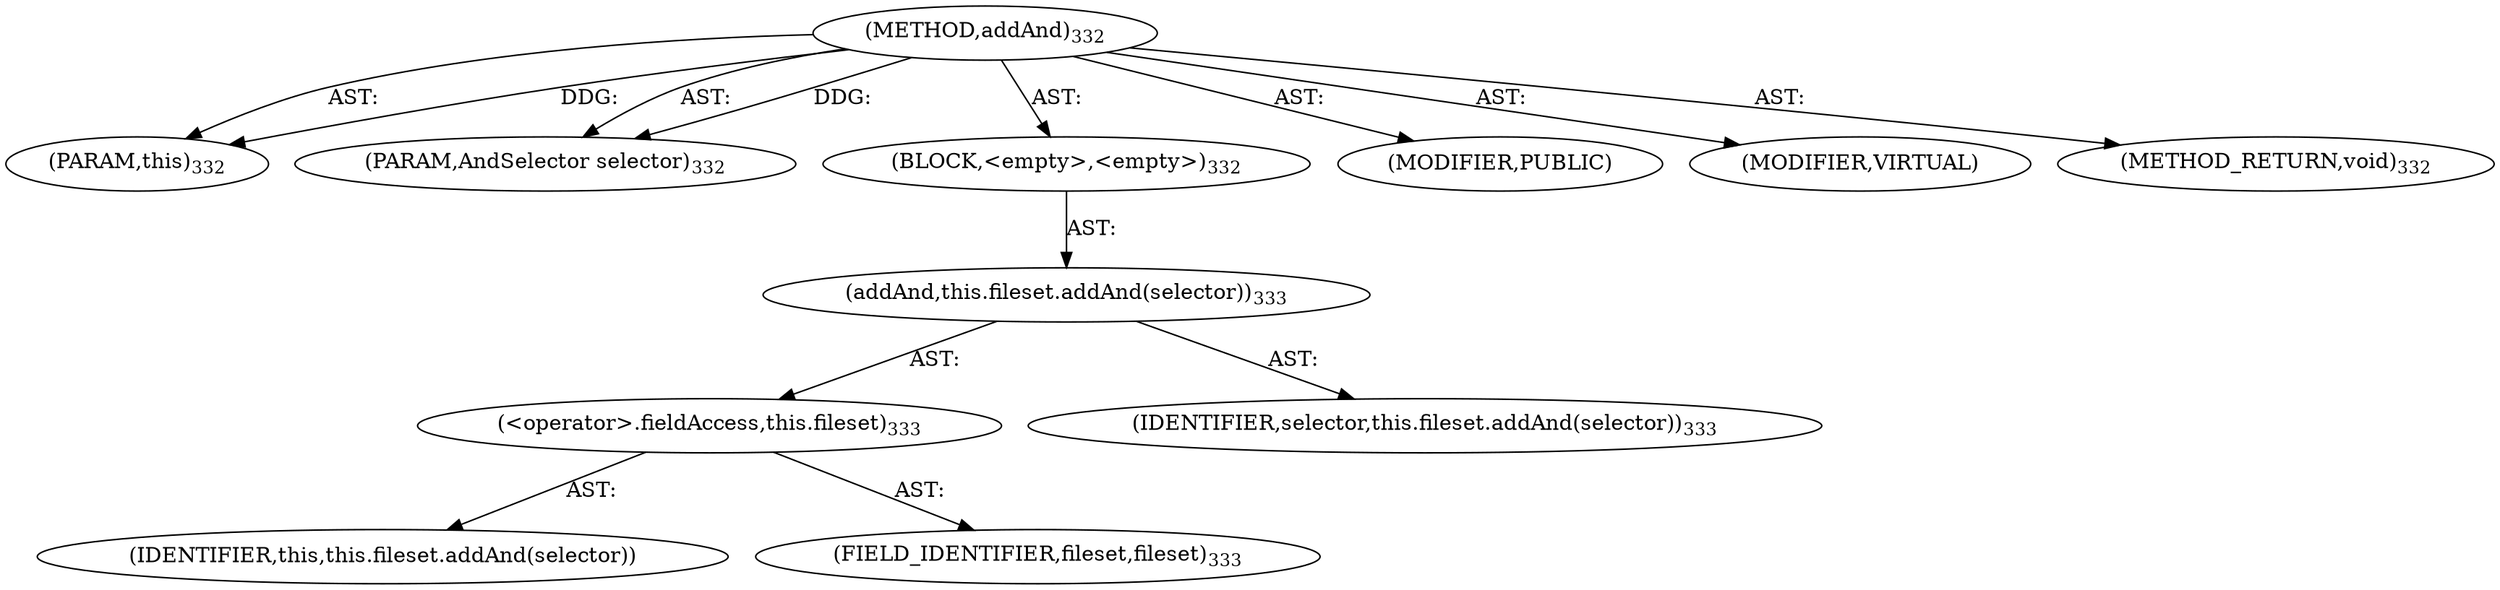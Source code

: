 digraph "addAnd" {  
"111669149718" [label = <(METHOD,addAnd)<SUB>332</SUB>> ]
"115964117028" [label = <(PARAM,this)<SUB>332</SUB>> ]
"115964117029" [label = <(PARAM,AndSelector selector)<SUB>332</SUB>> ]
"25769803804" [label = <(BLOCK,&lt;empty&gt;,&lt;empty&gt;)<SUB>332</SUB>> ]
"30064771155" [label = <(addAnd,this.fileset.addAnd(selector))<SUB>333</SUB>> ]
"30064771156" [label = <(&lt;operator&gt;.fieldAccess,this.fileset)<SUB>333</SUB>> ]
"68719476797" [label = <(IDENTIFIER,this,this.fileset.addAnd(selector))> ]
"55834574871" [label = <(FIELD_IDENTIFIER,fileset,fileset)<SUB>333</SUB>> ]
"68719476798" [label = <(IDENTIFIER,selector,this.fileset.addAnd(selector))<SUB>333</SUB>> ]
"133143986221" [label = <(MODIFIER,PUBLIC)> ]
"133143986222" [label = <(MODIFIER,VIRTUAL)> ]
"128849018902" [label = <(METHOD_RETURN,void)<SUB>332</SUB>> ]
  "111669149718" -> "115964117028"  [ label = "AST: "] 
  "111669149718" -> "115964117029"  [ label = "AST: "] 
  "111669149718" -> "25769803804"  [ label = "AST: "] 
  "111669149718" -> "133143986221"  [ label = "AST: "] 
  "111669149718" -> "133143986222"  [ label = "AST: "] 
  "111669149718" -> "128849018902"  [ label = "AST: "] 
  "25769803804" -> "30064771155"  [ label = "AST: "] 
  "30064771155" -> "30064771156"  [ label = "AST: "] 
  "30064771155" -> "68719476798"  [ label = "AST: "] 
  "30064771156" -> "68719476797"  [ label = "AST: "] 
  "30064771156" -> "55834574871"  [ label = "AST: "] 
  "111669149718" -> "115964117028"  [ label = "DDG: "] 
  "111669149718" -> "115964117029"  [ label = "DDG: "] 
}
